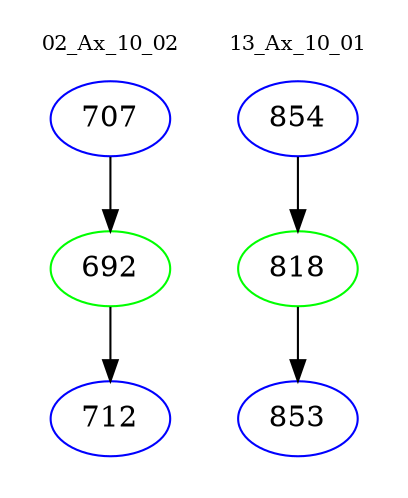 digraph{
subgraph cluster_0 {
color = white
label = "02_Ax_10_02";
fontsize=10;
T0_707 [label="707", color="blue"]
T0_707 -> T0_692 [color="black"]
T0_692 [label="692", color="green"]
T0_692 -> T0_712 [color="black"]
T0_712 [label="712", color="blue"]
}
subgraph cluster_1 {
color = white
label = "13_Ax_10_01";
fontsize=10;
T1_854 [label="854", color="blue"]
T1_854 -> T1_818 [color="black"]
T1_818 [label="818", color="green"]
T1_818 -> T1_853 [color="black"]
T1_853 [label="853", color="blue"]
}
}
